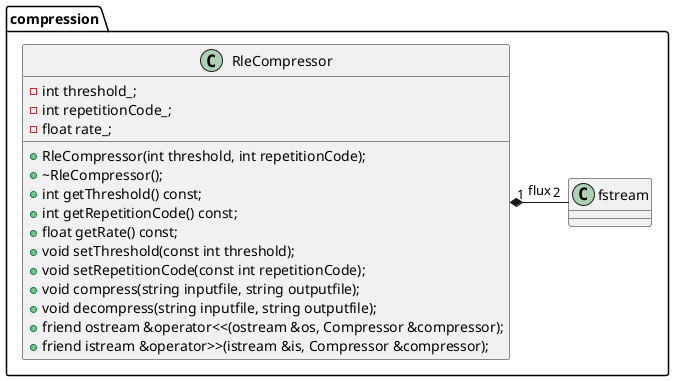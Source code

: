 @startuml

namespace compression {

class RleCompressor {
   -int threshold_;
   -int repetitionCode_;
   -float rate_;
   +RleCompressor(int threshold, int repetitionCode);
   +~RleCompressor();
   +int getThreshold() const;
   +int getRepetitionCode() const;
   +float getRate() const;
   +void setThreshold(const int threshold);
   +void setRepetitionCode(const int repetitionCode);
   +void compress(string inputfile, string outputfile);
   +void decompress(string inputfile, string outputfile);
   +friend ostream &operator<<(ostream &os, Compressor &compressor);
   +friend istream &operator>>(istream &is, Compressor &compressor);
}

RleCompressor "1" *-right- "2" fstream: flux

}

@enduml
